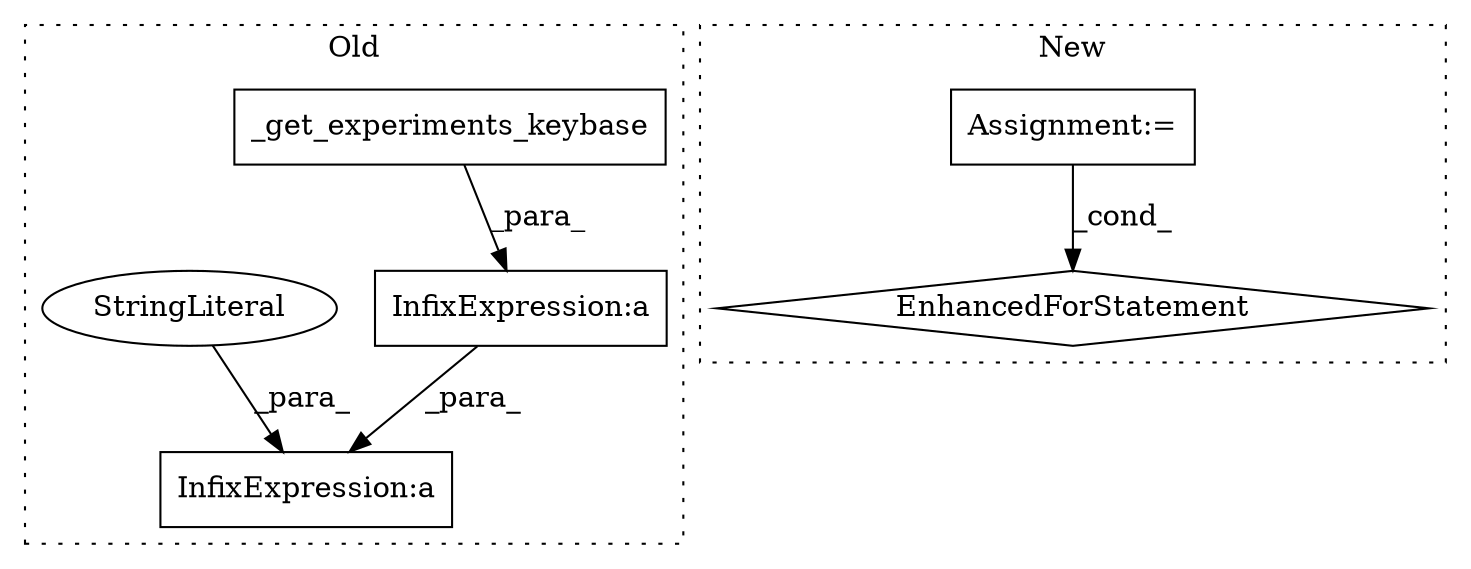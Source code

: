 digraph G {
subgraph cluster0 {
1 [label="_get_experiments_keybase" a="32" s="5888" l="26" shape="box"];
3 [label="InfixExpression:a" a="27" s="5932" l="3" shape="box"];
4 [label="StringLiteral" a="45" s="5935" l="16" shape="ellipse"];
5 [label="InfixExpression:a" a="27" s="5914" l="3" shape="box"];
label = "Old";
style="dotted";
}
subgraph cluster1 {
2 [label="EnhancedForStatement" a="70" s="5870,5995" l="83,2" shape="diamond"];
6 [label="Assignment:=" a="7" s="5870,5995" l="83,2" shape="box"];
label = "New";
style="dotted";
}
1 -> 5 [label="_para_"];
4 -> 3 [label="_para_"];
5 -> 3 [label="_para_"];
6 -> 2 [label="_cond_"];
}